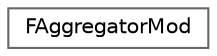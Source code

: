 digraph "Graphical Class Hierarchy"
{
 // INTERACTIVE_SVG=YES
 // LATEX_PDF_SIZE
  bgcolor="transparent";
  edge [fontname=Helvetica,fontsize=10,labelfontname=Helvetica,labelfontsize=10];
  node [fontname=Helvetica,fontsize=10,shape=box,height=0.2,width=0.4];
  rankdir="LR";
  Node0 [id="Node000000",label="FAggregatorMod",height=0.2,width=0.4,color="grey40", fillcolor="white", style="filled",URL="$d6/d9f/structFAggregatorMod.html",tooltip=" "];
}
